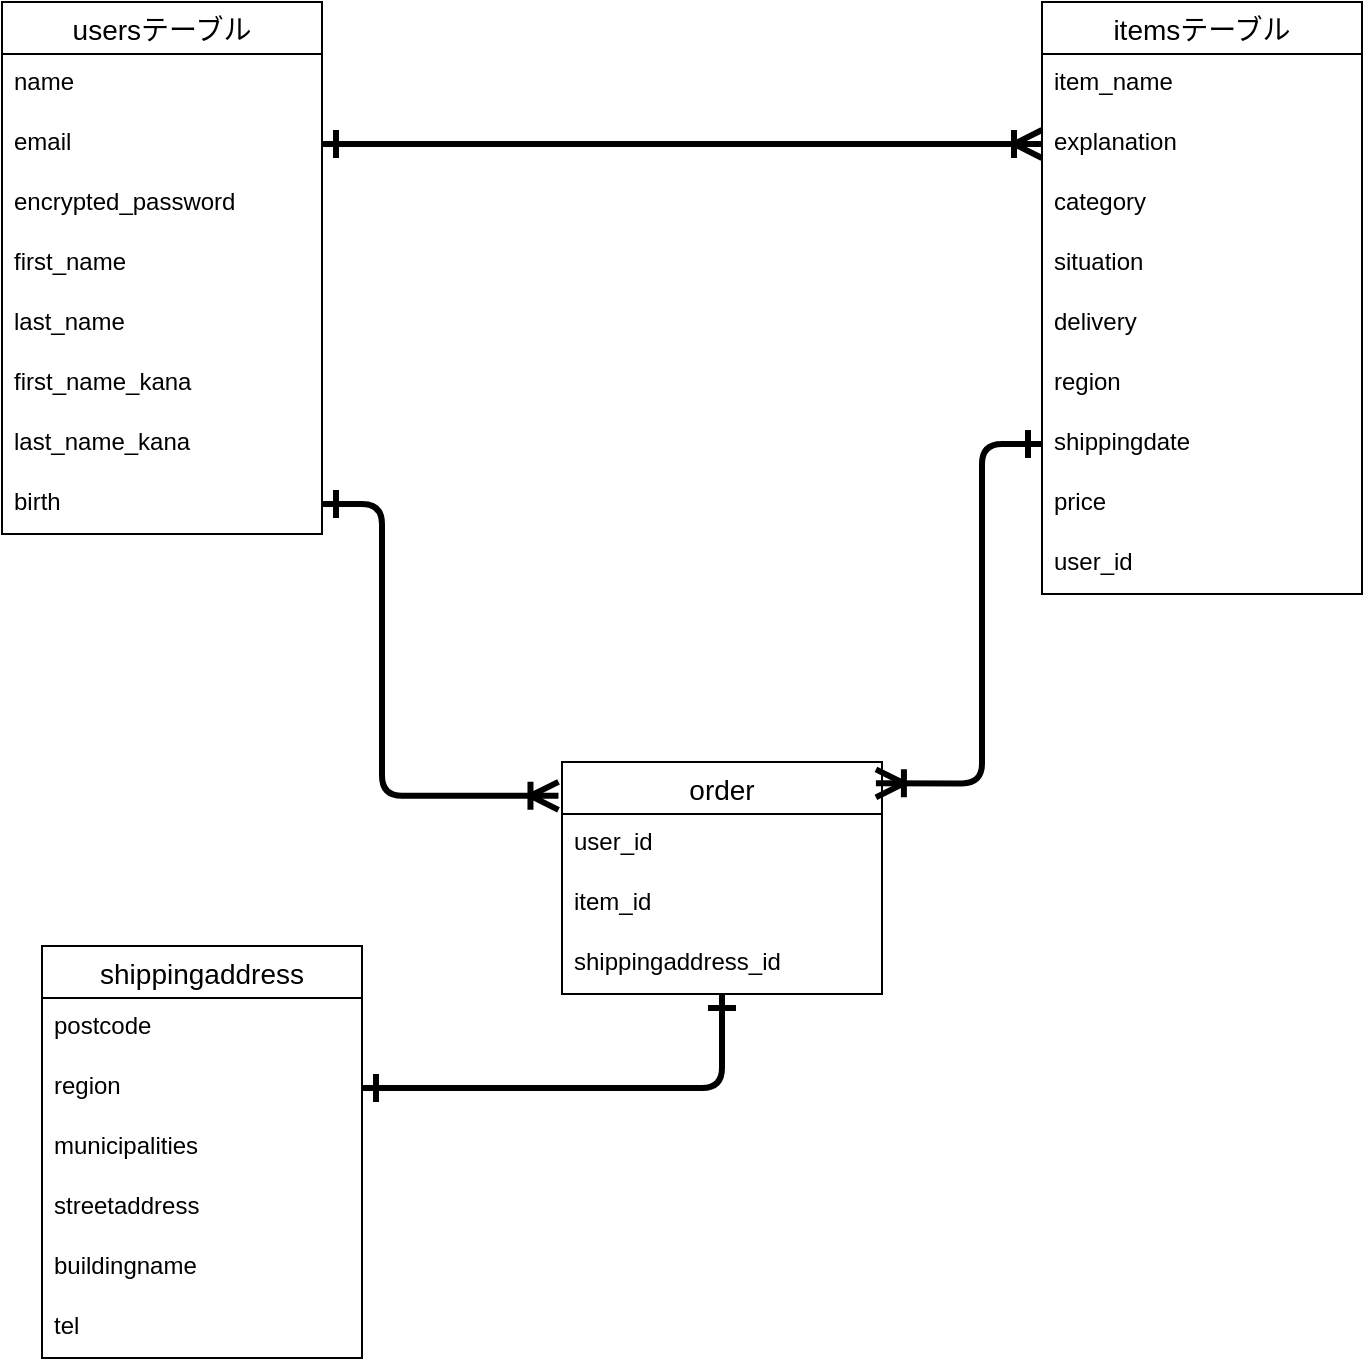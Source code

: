 <mxfile>
    <diagram id="40P-k2bQLu2m93ZAUGxx" name="ページ1">
        <mxGraphModel dx="674" dy="803" grid="1" gridSize="10" guides="1" tooltips="1" connect="0" arrows="1" fold="1" page="1" pageScale="1" pageWidth="827" pageHeight="1169" background="none" math="0" shadow="0">
            <root>
                <mxCell id="0"/>
                <mxCell id="1" parent="0"/>
                <mxCell id="32" value="usersテーブル" style="swimlane;fontStyle=0;childLayout=stackLayout;horizontal=1;startSize=26;horizontalStack=0;resizeParent=1;resizeParentMax=0;resizeLast=0;collapsible=1;marginBottom=0;align=center;fontSize=14;" parent="1" vertex="1">
                    <mxGeometry x="10" width="160" height="266" as="geometry"/>
                </mxCell>
                <mxCell id="33" value="name" style="text;strokeColor=none;fillColor=none;spacingLeft=4;spacingRight=4;overflow=hidden;rotatable=0;points=[[0,0.5],[1,0.5]];portConstraint=eastwest;fontSize=12;" parent="32" vertex="1">
                    <mxGeometry y="26" width="160" height="30" as="geometry"/>
                </mxCell>
                <mxCell id="34" value="email" style="text;strokeColor=none;fillColor=none;spacingLeft=4;spacingRight=4;overflow=hidden;rotatable=0;points=[[0,0.5],[1,0.5]];portConstraint=eastwest;fontSize=12;" parent="32" vertex="1">
                    <mxGeometry y="56" width="160" height="30" as="geometry"/>
                </mxCell>
                <mxCell id="35" value="encrypted_password" style="text;strokeColor=none;fillColor=none;spacingLeft=4;spacingRight=4;overflow=hidden;rotatable=0;points=[[0,0.5],[1,0.5]];portConstraint=eastwest;fontSize=12;" parent="32" vertex="1">
                    <mxGeometry y="86" width="160" height="30" as="geometry"/>
                </mxCell>
                <mxCell id="37" value="first_name" style="text;strokeColor=none;fillColor=none;spacingLeft=4;spacingRight=4;overflow=hidden;rotatable=0;points=[[0,0.5],[1,0.5]];portConstraint=eastwest;fontSize=12;" parent="32" vertex="1">
                    <mxGeometry y="116" width="160" height="30" as="geometry"/>
                </mxCell>
                <mxCell id="36" value="last_name" style="text;strokeColor=none;fillColor=none;spacingLeft=4;spacingRight=4;overflow=hidden;rotatable=0;points=[[0,0.5],[1,0.5]];portConstraint=eastwest;fontSize=12;" parent="32" vertex="1">
                    <mxGeometry y="146" width="160" height="30" as="geometry"/>
                </mxCell>
                <mxCell id="40" value="first_name_kana" style="text;strokeColor=none;fillColor=none;spacingLeft=4;spacingRight=4;overflow=hidden;rotatable=0;points=[[0,0.5],[1,0.5]];portConstraint=eastwest;fontSize=12;" parent="32" vertex="1">
                    <mxGeometry y="176" width="160" height="30" as="geometry"/>
                </mxCell>
                <mxCell id="39" value="last_name_kana" style="text;strokeColor=none;fillColor=none;spacingLeft=4;spacingRight=4;overflow=hidden;rotatable=0;points=[[0,0.5],[1,0.5]];portConstraint=eastwest;fontSize=12;" parent="32" vertex="1">
                    <mxGeometry y="206" width="160" height="30" as="geometry"/>
                </mxCell>
                <mxCell id="41" value="birth" style="text;strokeColor=none;fillColor=none;spacingLeft=4;spacingRight=4;overflow=hidden;rotatable=0;points=[[0,0.5],[1,0.5]];portConstraint=eastwest;fontSize=12;" parent="32" vertex="1">
                    <mxGeometry y="236" width="160" height="30" as="geometry"/>
                </mxCell>
                <mxCell id="42" value="itemsテーブル" style="swimlane;fontStyle=0;childLayout=stackLayout;horizontal=1;startSize=26;horizontalStack=0;resizeParent=1;resizeParentMax=0;resizeLast=0;collapsible=1;marginBottom=0;align=center;fontSize=14;" parent="1" vertex="1">
                    <mxGeometry x="530" width="160" height="296" as="geometry"/>
                </mxCell>
                <mxCell id="43" value="item_name" style="text;strokeColor=none;fillColor=none;spacingLeft=4;spacingRight=4;overflow=hidden;rotatable=0;points=[[0,0.5],[1,0.5]];portConstraint=eastwest;fontSize=12;" parent="42" vertex="1">
                    <mxGeometry y="26" width="160" height="30" as="geometry"/>
                </mxCell>
                <mxCell id="44" value="explanation" style="text;strokeColor=none;fillColor=none;spacingLeft=4;spacingRight=4;overflow=hidden;rotatable=0;points=[[0,0.5],[1,0.5]];portConstraint=eastwest;fontSize=12;" parent="42" vertex="1">
                    <mxGeometry y="56" width="160" height="30" as="geometry"/>
                </mxCell>
                <mxCell id="45" value="category" style="text;strokeColor=none;fillColor=none;spacingLeft=4;spacingRight=4;overflow=hidden;rotatable=0;points=[[0,0.5],[1,0.5]];portConstraint=eastwest;fontSize=12;" parent="42" vertex="1">
                    <mxGeometry y="86" width="160" height="30" as="geometry"/>
                </mxCell>
                <mxCell id="53" value="situation" style="text;strokeColor=none;fillColor=none;spacingLeft=4;spacingRight=4;overflow=hidden;rotatable=0;points=[[0,0.5],[1,0.5]];portConstraint=eastwest;fontSize=12;" parent="42" vertex="1">
                    <mxGeometry y="116" width="160" height="30" as="geometry"/>
                </mxCell>
                <mxCell id="52" value="delivery" style="text;strokeColor=none;fillColor=none;spacingLeft=4;spacingRight=4;overflow=hidden;rotatable=0;points=[[0,0.5],[1,0.5]];portConstraint=eastwest;fontSize=12;" parent="42" vertex="1">
                    <mxGeometry y="146" width="160" height="30" as="geometry"/>
                </mxCell>
                <mxCell id="51" value="region" style="text;strokeColor=none;fillColor=none;spacingLeft=4;spacingRight=4;overflow=hidden;rotatable=0;points=[[0,0.5],[1,0.5]];portConstraint=eastwest;fontSize=12;" parent="42" vertex="1">
                    <mxGeometry y="176" width="160" height="30" as="geometry"/>
                </mxCell>
                <mxCell id="50" value="shippingdate" style="text;strokeColor=none;fillColor=none;spacingLeft=4;spacingRight=4;overflow=hidden;rotatable=0;points=[[0,0.5],[1,0.5]];portConstraint=eastwest;fontSize=12;" parent="42" vertex="1">
                    <mxGeometry y="206" width="160" height="30" as="geometry"/>
                </mxCell>
                <mxCell id="49" value="price" style="text;strokeColor=none;fillColor=none;spacingLeft=4;spacingRight=4;overflow=hidden;rotatable=0;points=[[0,0.5],[1,0.5]];portConstraint=eastwest;fontSize=12;" parent="42" vertex="1">
                    <mxGeometry y="236" width="160" height="30" as="geometry"/>
                </mxCell>
                <mxCell id="54" value="user_id" style="text;strokeColor=none;fillColor=none;spacingLeft=4;spacingRight=4;overflow=hidden;rotatable=0;points=[[0,0.5],[1,0.5]];portConstraint=eastwest;fontSize=12;" parent="42" vertex="1">
                    <mxGeometry y="266" width="160" height="30" as="geometry"/>
                </mxCell>
                <mxCell id="75" style="edgeStyle=elbowEdgeStyle;html=1;exitX=0.5;exitY=1;exitDx=0;exitDy=0;fontSize=34;startArrow=ERone;startFill=0;endArrow=ERone;endFill=0;strokeWidth=3;endSize=10;startSize=10;entryX=1;entryY=0.5;entryDx=0;entryDy=0;" parent="1" source="55" target="63" edge="1">
                    <mxGeometry relative="1" as="geometry">
                        <mxPoint x="340" y="570" as="targetPoint"/>
                        <Array as="points">
                            <mxPoint x="370" y="550"/>
                        </Array>
                    </mxGeometry>
                </mxCell>
                <mxCell id="55" value="order" style="swimlane;fontStyle=0;childLayout=stackLayout;horizontal=1;startSize=26;horizontalStack=0;resizeParent=1;resizeParentMax=0;resizeLast=0;collapsible=1;marginBottom=0;align=center;fontSize=14;" parent="1" vertex="1">
                    <mxGeometry x="290" y="380" width="160" height="116" as="geometry"/>
                </mxCell>
                <mxCell id="56" value="user_id" style="text;strokeColor=none;fillColor=none;spacingLeft=4;spacingRight=4;overflow=hidden;rotatable=0;points=[[0,0.5],[1,0.5]];portConstraint=eastwest;fontSize=12;" parent="55" vertex="1">
                    <mxGeometry y="26" width="160" height="30" as="geometry"/>
                </mxCell>
                <mxCell id="57" value="item_id" style="text;strokeColor=none;fillColor=none;spacingLeft=4;spacingRight=4;overflow=hidden;rotatable=0;points=[[0,0.5],[1,0.5]];portConstraint=eastwest;fontSize=12;" parent="55" vertex="1">
                    <mxGeometry y="56" width="160" height="30" as="geometry"/>
                </mxCell>
                <mxCell id="58" value="shippingaddress_id" style="text;strokeColor=none;fillColor=none;spacingLeft=4;spacingRight=4;overflow=hidden;rotatable=0;points=[[0,0.5],[1,0.5]];portConstraint=eastwest;fontSize=12;" parent="55" vertex="1">
                    <mxGeometry y="86" width="160" height="30" as="geometry"/>
                </mxCell>
                <mxCell id="61" value="shippingaddress" style="swimlane;fontStyle=0;childLayout=stackLayout;horizontal=1;startSize=26;horizontalStack=0;resizeParent=1;resizeParentMax=0;resizeLast=0;collapsible=1;marginBottom=0;align=center;fontSize=14;" parent="1" vertex="1">
                    <mxGeometry x="30" y="472" width="160" height="206" as="geometry"/>
                </mxCell>
                <mxCell id="62" value="postcode" style="text;strokeColor=none;fillColor=none;spacingLeft=4;spacingRight=4;overflow=hidden;rotatable=0;points=[[0,0.5],[1,0.5]];portConstraint=eastwest;fontSize=12;" parent="61" vertex="1">
                    <mxGeometry y="26" width="160" height="30" as="geometry"/>
                </mxCell>
                <mxCell id="63" value="region" style="text;strokeColor=none;fillColor=none;spacingLeft=4;spacingRight=4;overflow=hidden;rotatable=0;points=[[0,0.5],[1,0.5]];portConstraint=eastwest;fontSize=12;" parent="61" vertex="1">
                    <mxGeometry y="56" width="160" height="30" as="geometry"/>
                </mxCell>
                <mxCell id="64" value="municipalities" style="text;strokeColor=none;fillColor=none;spacingLeft=4;spacingRight=4;overflow=hidden;rotatable=0;points=[[0,0.5],[1,0.5]];portConstraint=eastwest;fontSize=12;" parent="61" vertex="1">
                    <mxGeometry y="86" width="160" height="30" as="geometry"/>
                </mxCell>
                <mxCell id="67" value="streetaddress" style="text;strokeColor=none;fillColor=none;spacingLeft=4;spacingRight=4;overflow=hidden;rotatable=0;points=[[0,0.5],[1,0.5]];portConstraint=eastwest;fontSize=12;" parent="61" vertex="1">
                    <mxGeometry y="116" width="160" height="30" as="geometry"/>
                </mxCell>
                <mxCell id="66" value="buildingname" style="text;strokeColor=none;fillColor=none;spacingLeft=4;spacingRight=4;overflow=hidden;rotatable=0;points=[[0,0.5],[1,0.5]];portConstraint=eastwest;fontSize=12;" parent="61" vertex="1">
                    <mxGeometry y="146" width="160" height="30" as="geometry"/>
                </mxCell>
                <mxCell id="68" value="tel" style="text;strokeColor=none;fillColor=none;spacingLeft=4;spacingRight=4;overflow=hidden;rotatable=0;points=[[0,0.5],[1,0.5]];portConstraint=eastwest;fontSize=12;" parent="61" vertex="1">
                    <mxGeometry y="176" width="160" height="30" as="geometry"/>
                </mxCell>
                <mxCell id="73" style="edgeStyle=none;html=1;exitX=1;exitY=0.5;exitDx=0;exitDy=0;entryX=0;entryY=0.5;entryDx=0;entryDy=0;fontSize=34;startArrow=ERone;startFill=0;endArrow=ERoneToMany;endFill=0;strokeWidth=3;endSize=10;targetPerimeterSpacing=0;startSize=10;" parent="1" source="34" target="44" edge="1">
                    <mxGeometry relative="1" as="geometry"/>
                </mxCell>
                <mxCell id="74" style="edgeStyle=orthogonalEdgeStyle;html=1;exitX=0;exitY=0.5;exitDx=0;exitDy=0;entryX=0.981;entryY=0.092;entryDx=0;entryDy=0;entryPerimeter=0;fontSize=34;startArrow=ERone;startFill=0;endArrow=ERoneToMany;endFill=0;endSize=10;startSize=10;strokeWidth=3;" parent="1" source="50" target="55" edge="1">
                    <mxGeometry relative="1" as="geometry">
                        <Array as="points">
                            <mxPoint x="500" y="221"/>
                            <mxPoint x="500" y="391"/>
                        </Array>
                    </mxGeometry>
                </mxCell>
                <mxCell id="76" style="edgeStyle=orthogonalEdgeStyle;html=1;exitX=1;exitY=0.5;exitDx=0;exitDy=0;entryX=-0.011;entryY=0.146;entryDx=0;entryDy=0;entryPerimeter=0;fontSize=34;endArrow=ERoneToMany;endFill=0;startArrow=ERone;startFill=0;strokeWidth=3;startSize=10;endSize=10;" parent="1" source="41" target="55" edge="1">
                    <mxGeometry relative="1" as="geometry">
                        <Array as="points">
                            <mxPoint x="200" y="251"/>
                            <mxPoint x="200" y="397"/>
                        </Array>
                    </mxGeometry>
                </mxCell>
            </root>
        </mxGraphModel>
    </diagram>
</mxfile>